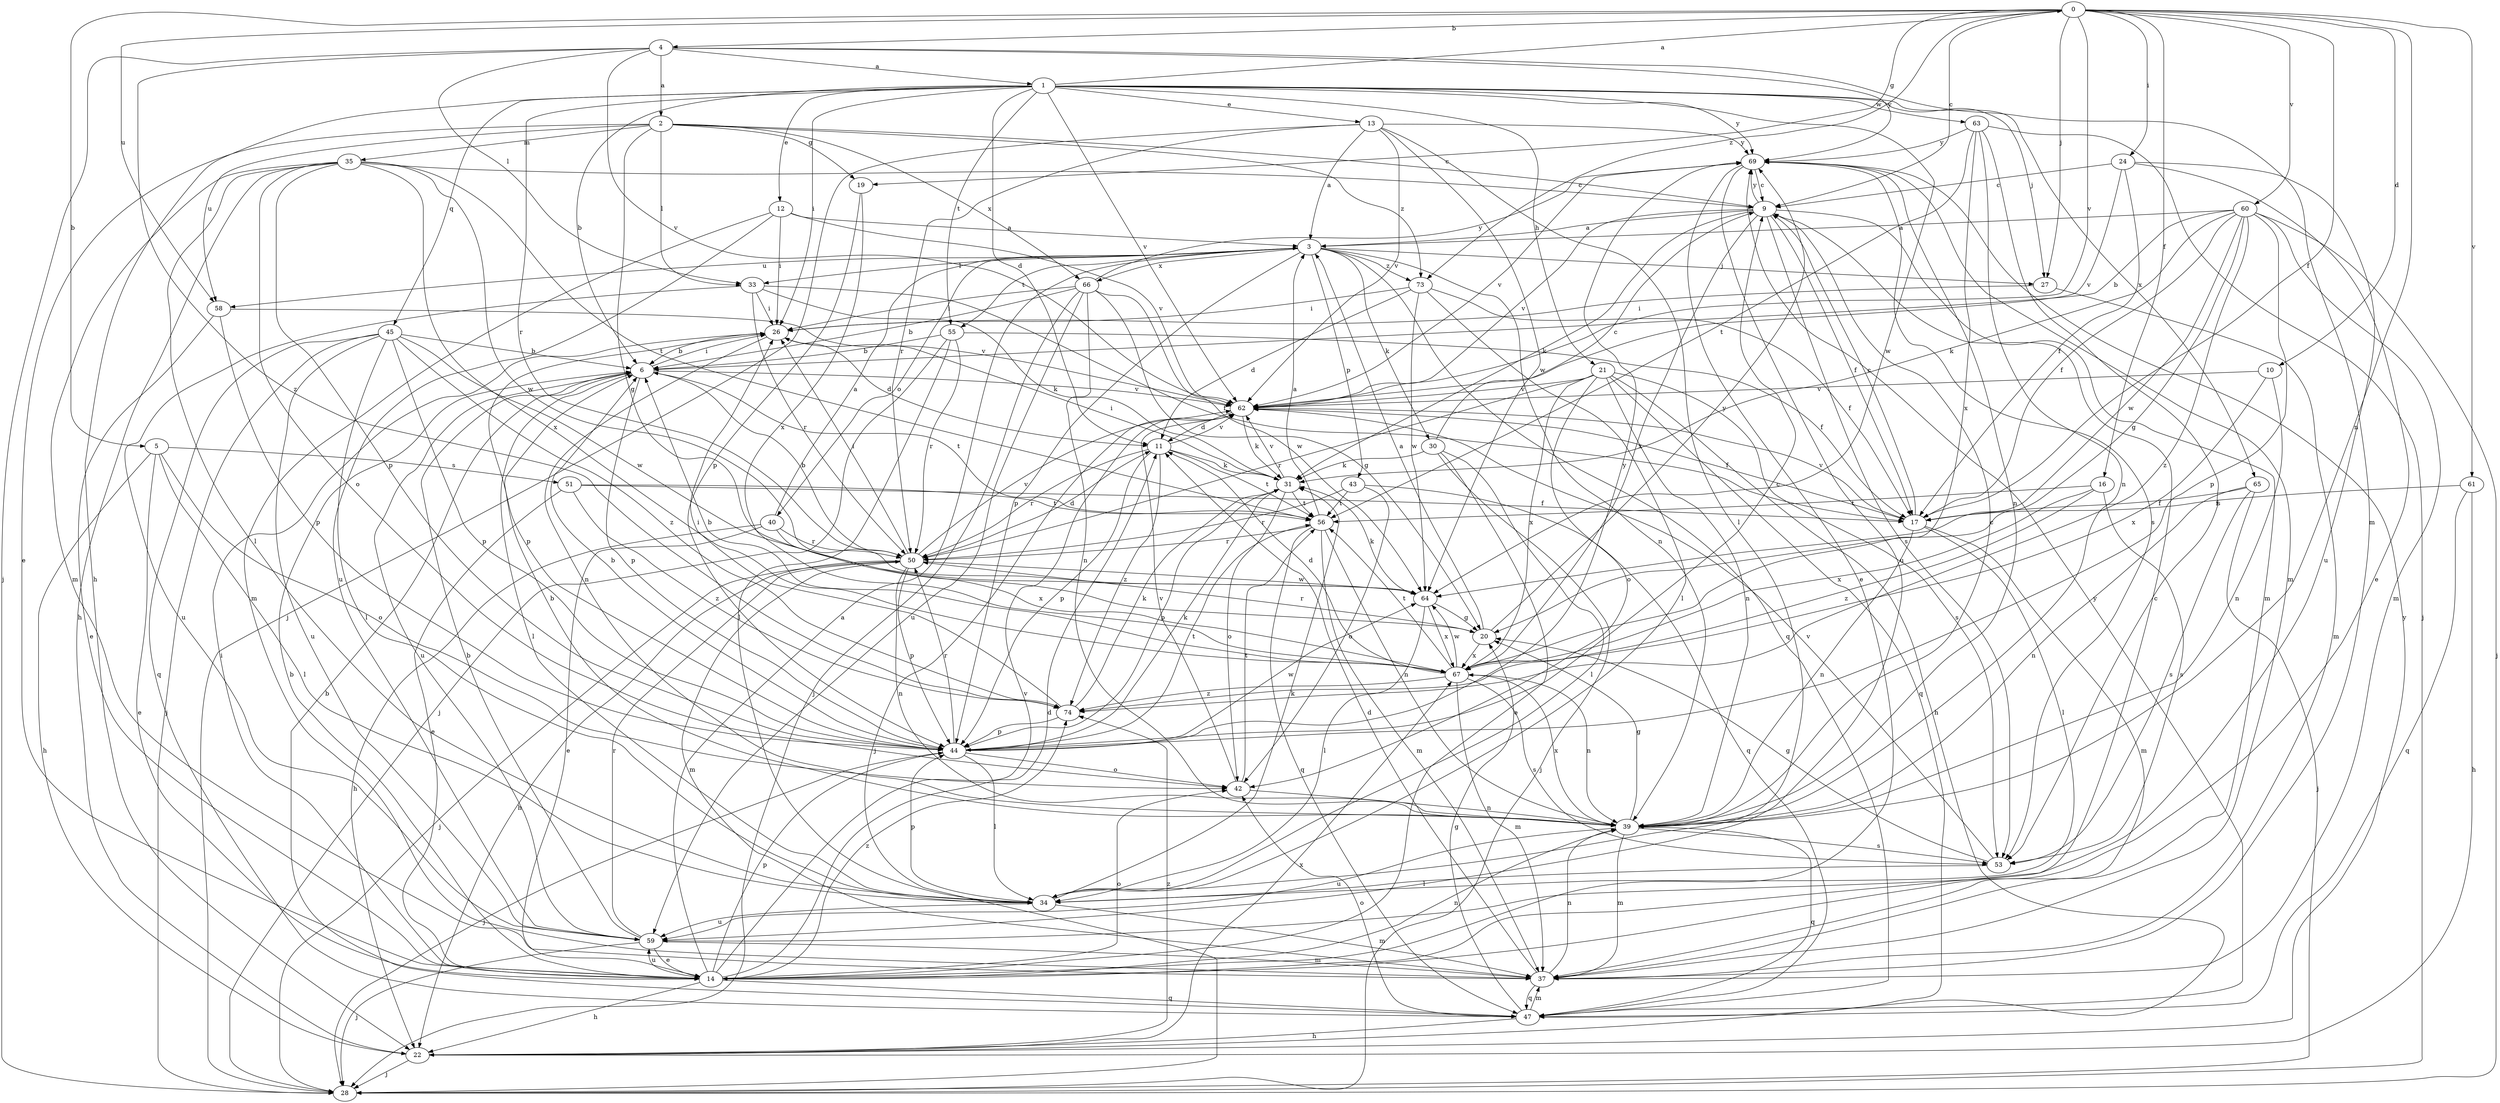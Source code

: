 strict digraph  {
0;
1;
2;
3;
4;
5;
6;
9;
10;
11;
12;
13;
14;
16;
17;
19;
20;
21;
22;
24;
26;
27;
28;
30;
31;
33;
34;
35;
37;
39;
40;
42;
43;
44;
45;
47;
50;
51;
53;
55;
56;
58;
59;
60;
61;
62;
63;
64;
65;
66;
67;
69;
73;
74;
0 -> 4  [label=b];
0 -> 5  [label=b];
0 -> 9  [label=c];
0 -> 10  [label=d];
0 -> 16  [label=f];
0 -> 17  [label=f];
0 -> 19  [label=g];
0 -> 24  [label=i];
0 -> 27  [label=j];
0 -> 39  [label=n];
0 -> 58  [label=u];
0 -> 60  [label=v];
0 -> 61  [label=v];
0 -> 62  [label=v];
0 -> 73  [label=z];
1 -> 0  [label=a];
1 -> 6  [label=b];
1 -> 11  [label=d];
1 -> 12  [label=e];
1 -> 13  [label=e];
1 -> 21  [label=h];
1 -> 22  [label=h];
1 -> 26  [label=i];
1 -> 27  [label=j];
1 -> 45  [label=q];
1 -> 50  [label=r];
1 -> 55  [label=t];
1 -> 62  [label=v];
1 -> 63  [label=w];
1 -> 64  [label=w];
1 -> 65  [label=x];
1 -> 69  [label=y];
2 -> 9  [label=c];
2 -> 14  [label=e];
2 -> 19  [label=g];
2 -> 20  [label=g];
2 -> 33  [label=l];
2 -> 35  [label=m];
2 -> 58  [label=u];
2 -> 66  [label=x];
2 -> 73  [label=z];
3 -> 27  [label=j];
3 -> 30  [label=k];
3 -> 33  [label=l];
3 -> 39  [label=n];
3 -> 40  [label=o];
3 -> 43  [label=p];
3 -> 44  [label=p];
3 -> 47  [label=q];
3 -> 55  [label=t];
3 -> 58  [label=u];
3 -> 66  [label=x];
3 -> 73  [label=z];
4 -> 1  [label=a];
4 -> 2  [label=a];
4 -> 28  [label=j];
4 -> 33  [label=l];
4 -> 37  [label=m];
4 -> 62  [label=v];
4 -> 69  [label=y];
4 -> 74  [label=z];
5 -> 14  [label=e];
5 -> 22  [label=h];
5 -> 34  [label=l];
5 -> 42  [label=o];
5 -> 51  [label=s];
6 -> 26  [label=i];
6 -> 34  [label=l];
6 -> 44  [label=p];
6 -> 56  [label=t];
6 -> 59  [label=u];
6 -> 62  [label=v];
9 -> 3  [label=a];
9 -> 17  [label=f];
9 -> 31  [label=k];
9 -> 37  [label=m];
9 -> 53  [label=s];
9 -> 62  [label=v];
9 -> 67  [label=x];
9 -> 69  [label=y];
10 -> 39  [label=n];
10 -> 62  [label=v];
10 -> 67  [label=x];
11 -> 31  [label=k];
11 -> 44  [label=p];
11 -> 50  [label=r];
11 -> 56  [label=t];
11 -> 62  [label=v];
11 -> 74  [label=z];
12 -> 3  [label=a];
12 -> 26  [label=i];
12 -> 37  [label=m];
12 -> 59  [label=u];
12 -> 62  [label=v];
13 -> 3  [label=a];
13 -> 28  [label=j];
13 -> 34  [label=l];
13 -> 50  [label=r];
13 -> 62  [label=v];
13 -> 64  [label=w];
13 -> 69  [label=y];
14 -> 3  [label=a];
14 -> 6  [label=b];
14 -> 9  [label=c];
14 -> 11  [label=d];
14 -> 22  [label=h];
14 -> 26  [label=i];
14 -> 39  [label=n];
14 -> 42  [label=o];
14 -> 44  [label=p];
14 -> 47  [label=q];
14 -> 59  [label=u];
14 -> 62  [label=v];
14 -> 74  [label=z];
16 -> 53  [label=s];
16 -> 56  [label=t];
16 -> 67  [label=x];
16 -> 74  [label=z];
17 -> 9  [label=c];
17 -> 34  [label=l];
17 -> 37  [label=m];
17 -> 39  [label=n];
17 -> 62  [label=v];
19 -> 44  [label=p];
19 -> 67  [label=x];
20 -> 3  [label=a];
20 -> 50  [label=r];
20 -> 67  [label=x];
20 -> 69  [label=y];
21 -> 22  [label=h];
21 -> 39  [label=n];
21 -> 42  [label=o];
21 -> 47  [label=q];
21 -> 50  [label=r];
21 -> 53  [label=s];
21 -> 62  [label=v];
21 -> 67  [label=x];
22 -> 28  [label=j];
22 -> 67  [label=x];
22 -> 69  [label=y];
22 -> 74  [label=z];
24 -> 9  [label=c];
24 -> 14  [label=e];
24 -> 17  [label=f];
24 -> 59  [label=u];
24 -> 62  [label=v];
26 -> 6  [label=b];
26 -> 11  [label=d];
26 -> 39  [label=n];
26 -> 44  [label=p];
27 -> 26  [label=i];
27 -> 37  [label=m];
30 -> 9  [label=c];
30 -> 14  [label=e];
30 -> 28  [label=j];
30 -> 31  [label=k];
30 -> 34  [label=l];
31 -> 26  [label=i];
31 -> 42  [label=o];
31 -> 44  [label=p];
31 -> 56  [label=t];
31 -> 62  [label=v];
33 -> 17  [label=f];
33 -> 26  [label=i];
33 -> 31  [label=k];
33 -> 50  [label=r];
33 -> 59  [label=u];
34 -> 31  [label=k];
34 -> 37  [label=m];
34 -> 44  [label=p];
34 -> 59  [label=u];
35 -> 9  [label=c];
35 -> 22  [label=h];
35 -> 34  [label=l];
35 -> 37  [label=m];
35 -> 42  [label=o];
35 -> 44  [label=p];
35 -> 56  [label=t];
35 -> 64  [label=w];
35 -> 67  [label=x];
37 -> 11  [label=d];
37 -> 39  [label=n];
37 -> 47  [label=q];
39 -> 6  [label=b];
39 -> 9  [label=c];
39 -> 20  [label=g];
39 -> 37  [label=m];
39 -> 47  [label=q];
39 -> 53  [label=s];
39 -> 59  [label=u];
39 -> 67  [label=x];
40 -> 3  [label=a];
40 -> 14  [label=e];
40 -> 22  [label=h];
40 -> 50  [label=r];
40 -> 67  [label=x];
42 -> 39  [label=n];
42 -> 56  [label=t];
42 -> 62  [label=v];
43 -> 42  [label=o];
43 -> 47  [label=q];
43 -> 50  [label=r];
43 -> 56  [label=t];
44 -> 6  [label=b];
44 -> 9  [label=c];
44 -> 28  [label=j];
44 -> 31  [label=k];
44 -> 34  [label=l];
44 -> 42  [label=o];
44 -> 50  [label=r];
44 -> 56  [label=t];
44 -> 64  [label=w];
44 -> 69  [label=y];
45 -> 6  [label=b];
45 -> 28  [label=j];
45 -> 34  [label=l];
45 -> 44  [label=p];
45 -> 47  [label=q];
45 -> 59  [label=u];
45 -> 64  [label=w];
45 -> 74  [label=z];
47 -> 6  [label=b];
47 -> 20  [label=g];
47 -> 22  [label=h];
47 -> 37  [label=m];
47 -> 42  [label=o];
47 -> 69  [label=y];
50 -> 6  [label=b];
50 -> 11  [label=d];
50 -> 22  [label=h];
50 -> 26  [label=i];
50 -> 28  [label=j];
50 -> 37  [label=m];
50 -> 39  [label=n];
50 -> 44  [label=p];
50 -> 62  [label=v];
50 -> 64  [label=w];
51 -> 14  [label=e];
51 -> 17  [label=f];
51 -> 56  [label=t];
51 -> 74  [label=z];
53 -> 20  [label=g];
53 -> 34  [label=l];
53 -> 62  [label=v];
55 -> 6  [label=b];
55 -> 17  [label=f];
55 -> 28  [label=j];
55 -> 34  [label=l];
55 -> 50  [label=r];
56 -> 3  [label=a];
56 -> 37  [label=m];
56 -> 39  [label=n];
56 -> 47  [label=q];
56 -> 50  [label=r];
58 -> 14  [label=e];
58 -> 44  [label=p];
58 -> 62  [label=v];
59 -> 6  [label=b];
59 -> 14  [label=e];
59 -> 28  [label=j];
59 -> 37  [label=m];
59 -> 50  [label=r];
60 -> 3  [label=a];
60 -> 6  [label=b];
60 -> 17  [label=f];
60 -> 20  [label=g];
60 -> 28  [label=j];
60 -> 31  [label=k];
60 -> 37  [label=m];
60 -> 44  [label=p];
60 -> 64  [label=w];
60 -> 74  [label=z];
61 -> 17  [label=f];
61 -> 22  [label=h];
61 -> 47  [label=q];
62 -> 11  [label=d];
62 -> 17  [label=f];
62 -> 28  [label=j];
62 -> 31  [label=k];
63 -> 28  [label=j];
63 -> 39  [label=n];
63 -> 53  [label=s];
63 -> 56  [label=t];
63 -> 67  [label=x];
63 -> 69  [label=y];
64 -> 20  [label=g];
64 -> 31  [label=k];
64 -> 34  [label=l];
64 -> 67  [label=x];
65 -> 17  [label=f];
65 -> 28  [label=j];
65 -> 39  [label=n];
65 -> 53  [label=s];
66 -> 6  [label=b];
66 -> 20  [label=g];
66 -> 26  [label=i];
66 -> 28  [label=j];
66 -> 39  [label=n];
66 -> 59  [label=u];
66 -> 64  [label=w];
66 -> 69  [label=y];
67 -> 6  [label=b];
67 -> 11  [label=d];
67 -> 37  [label=m];
67 -> 39  [label=n];
67 -> 53  [label=s];
67 -> 56  [label=t];
67 -> 64  [label=w];
67 -> 74  [label=z];
69 -> 9  [label=c];
69 -> 14  [label=e];
69 -> 37  [label=m];
69 -> 39  [label=n];
69 -> 53  [label=s];
69 -> 59  [label=u];
69 -> 62  [label=v];
73 -> 11  [label=d];
73 -> 17  [label=f];
73 -> 26  [label=i];
73 -> 34  [label=l];
73 -> 64  [label=w];
74 -> 26  [label=i];
74 -> 31  [label=k];
74 -> 44  [label=p];
}

